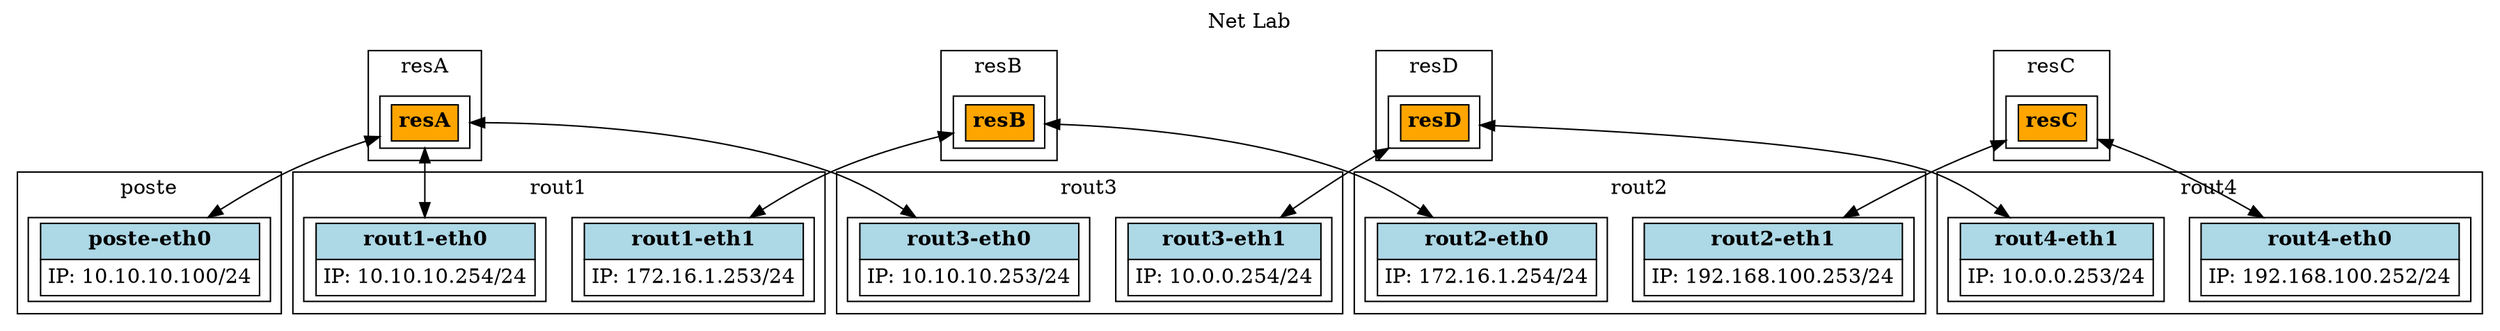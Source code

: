 digraph G { 
    label = "Net Lab";
    labelloc = top;
 
    node [shape=record];
    edge [dir=both];
subgraph cluster_0 {
		label = poste;
	
        "poste-eth0" [label=<
            <table border="0" cellborder="1" cellspacing="0" cellpadding="4">
                <tr><td bgcolor="lightblue"><b>poste-eth0</b></td></tr>
                <tr><td align="left">IP: 10.10.10.100/24</td></tr>
            </table>
        >];
	}
subgraph cluster_1 {
		label = rout1;
	
        "rout1-eth0" [label=<
            <table border="0" cellborder="1" cellspacing="0" cellpadding="4">
                <tr><td bgcolor="lightblue"><b>rout1-eth0</b></td></tr>
                <tr><td align="left">IP: 10.10.10.254/24</td></tr>
            </table>
        >];
        "rout1-eth1" [label=<
            <table border="0" cellborder="1" cellspacing="0" cellpadding="4">
                <tr><td bgcolor="lightblue"><b>rout1-eth1</b></td></tr>
                <tr><td align="left">IP: 172.16.1.253/24</td></tr>
            </table>
        >];
	}
subgraph cluster_2 {
		label = rout2;
	
        "rout2-eth0" [label=<
            <table border="0" cellborder="1" cellspacing="0" cellpadding="4">
                <tr><td bgcolor="lightblue"><b>rout2-eth0</b></td></tr>
                <tr><td align="left">IP: 172.16.1.254/24</td></tr>
            </table>
        >];
        "rout2-eth1" [label=<
            <table border="0" cellborder="1" cellspacing="0" cellpadding="4">
                <tr><td bgcolor="lightblue"><b>rout2-eth1</b></td></tr>
                <tr><td align="left">IP: 192.168.100.253/24</td></tr>
            </table>
        >];
	}
subgraph cluster_3 {
		label = rout3;
	
        "rout3-eth0" [label=<
            <table border="0" cellborder="1" cellspacing="0" cellpadding="4">
                <tr><td bgcolor="lightblue"><b>rout3-eth0</b></td></tr>
                <tr><td align="left">IP: 10.10.10.253/24</td></tr>
            </table>
        >];
        "rout3-eth1" [label=<
            <table border="0" cellborder="1" cellspacing="0" cellpadding="4">
                <tr><td bgcolor="lightblue"><b>rout3-eth1</b></td></tr>
                <tr><td align="left">IP: 10.0.0.254/24</td></tr>
            </table>
        >];
	}
subgraph cluster_4 {
		label = rout4;
	
        "rout4-eth0" [label=<
            <table border="0" cellborder="1" cellspacing="0" cellpadding="4">
                <tr><td bgcolor="lightblue"><b>rout4-eth0</b></td></tr>
                <tr><td align="left">IP: 192.168.100.252/24</td></tr>
            </table>
        >];
        "rout4-eth1" [label=<
            <table border="0" cellborder="1" cellspacing="0" cellpadding="4">
                <tr><td bgcolor="lightblue"><b>rout4-eth1</b></td></tr>
                <tr><td align="left">IP: 10.0.0.253/24</td></tr>
            </table>
        >];
	}
subgraph cluster_5 {
		label = resA;
	
        "resA" [label=<
            <table border="0" cellborder="1" cellspacing="0" cellpadding="4">
                <tr><td bgcolor="orange"><b>resA</b></td></tr>
            </table>
        >];
	}
subgraph cluster_6 {
		label = resB;
	
        "resB" [label=<
            <table border="0" cellborder="1" cellspacing="0" cellpadding="4">
                <tr><td bgcolor="orange"><b>resB</b></td></tr>
            </table>
        >];
	}
subgraph cluster_7 {
		label = resC;
	
        "resC" [label=<
            <table border="0" cellborder="1" cellspacing="0" cellpadding="4">
                <tr><td bgcolor="orange"><b>resC</b></td></tr>
            </table>
        >];
	}
subgraph cluster_8 {
		label = resD;
	
        "resD" [label=<
            <table border="0" cellborder="1" cellspacing="0" cellpadding="4">
                <tr><td bgcolor="orange"><b>resD</b></td></tr>
            </table>
        >];
	}
 "resA"->"poste-eth0"; 
 "resA"->"rout1-eth0"; 
 "resB"->"rout1-eth1"; 
 "resB"->"rout2-eth0"; 
 "resC"->"rout2-eth1"; 
 "resA"->"rout3-eth0"; 
 "resD"->"rout3-eth1"; 
 "resC"->"rout4-eth0"; 
 "resD"->"rout4-eth1"; 
}
